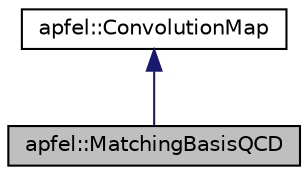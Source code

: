 digraph "apfel::MatchingBasisQCD"
{
  edge [fontname="Helvetica",fontsize="10",labelfontname="Helvetica",labelfontsize="10"];
  node [fontname="Helvetica",fontsize="10",shape=record];
  Node0 [label="apfel::MatchingBasisQCD",height=0.2,width=0.4,color="black", fillcolor="grey75", style="filled", fontcolor="black"];
  Node1 -> Node0 [dir="back",color="midnightblue",fontsize="10",style="solid",fontname="Helvetica"];
  Node1 [label="apfel::ConvolutionMap",height=0.2,width=0.4,color="black", fillcolor="white", style="filled",URL="$a00223.html",tooltip="The ConvolutionMap class provides a common set of tools to autodiscover the combination rules between..."];
}
